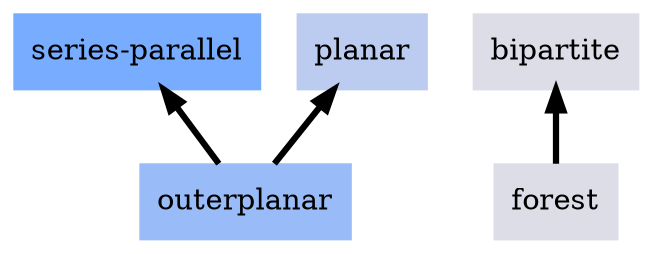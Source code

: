 digraph local_eW1Gic {
	node [color=lightblue2 style=filled]
	margin=0.04 size="6,6"
	rankdir = BT
	"n_eW1Gic" [label="series-parallel" URL="/parameters/html/eW1Gic" color="#78acff" shape=box]
	"n_cLHJkW" [label="bipartite" URL="/parameters/html/cLHJkW" color="#dddde8" shape=box]
	"n_0oCyaG" [label="outerplanar" URL="/parameters/html/0oCyaG" color="#99bcf8" shape=box]
	"n_JngPPm" [label="forest" URL="/parameters/html/JngPPm" color="#dddde8" shape=box]
	"n_loZ5LD" [label="planar" URL="/parameters/html/loZ5LD" color="#bbccf0" shape=box]
	"n_0oCyaG" -> "n_loZ5LD" [label="" decorate=true lblstyle="above, sloped" weight="100" penwidth="3.0"]
	"n_0oCyaG" -> "n_eW1Gic" [label="" decorate=true lblstyle="above, sloped" weight="100" penwidth="3.0"]
	"n_JngPPm" -> "n_cLHJkW" [label="" decorate=true lblstyle="above, sloped" weight="100" penwidth="3.0"]
}
